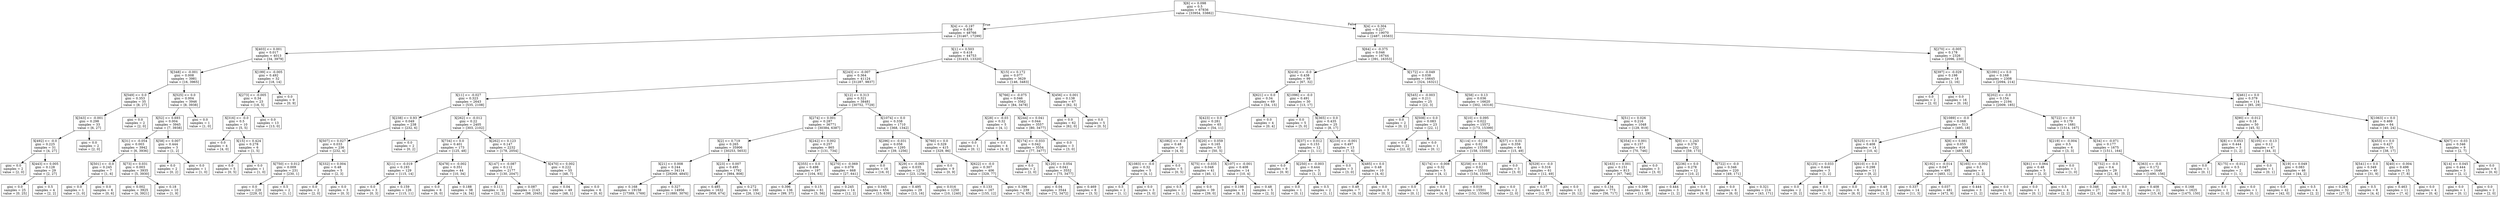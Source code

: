 digraph Tree {
node [shape=box] ;
0 [label="X[6] <= 0.098\ngini = 0.5\nsamples = 67836\nvalue = [33954, 33882]"] ;
1 [label="X[4] <= -0.197\ngini = 0.458\nsamples = 48766\nvalue = [31467, 17299]"] ;
0 -> 1 [labeldistance=2.5, labelangle=45, headlabel="True"] ;
2 [label="X[403] <= 0.001\ngini = 0.017\nsamples = 4013\nvalue = [34, 3979]"] ;
1 -> 2 ;
3 [label="X[348] <= -0.001\ngini = 0.008\nsamples = 3981\nvalue = [16, 3965]"] ;
2 -> 3 ;
4 [label="X[549] <= 0.0\ngini = 0.353\nsamples = 35\nvalue = [8, 27]"] ;
3 -> 4 ;
5 [label="X[343] <= -0.001\ngini = 0.298\nsamples = 33\nvalue = [6, 27]"] ;
4 -> 5 ;
6 [label="X[492] <= -0.0\ngini = 0.225\nsamples = 31\nvalue = [4, 27]"] ;
5 -> 6 ;
7 [label="gini = 0.0\nsamples = 2\nvalue = [2, 0]"] ;
6 -> 7 ;
8 [label="X[443] <= 0.005\ngini = 0.128\nsamples = 29\nvalue = [2, 27]"] ;
6 -> 8 ;
9 [label="gini = 0.0\nsamples = 25\nvalue = [0, 25]"] ;
8 -> 9 ;
10 [label="gini = 0.5\nsamples = 4\nvalue = [2, 2]"] ;
8 -> 10 ;
11 [label="gini = 0.0\nsamples = 2\nvalue = [2, 0]"] ;
5 -> 11 ;
12 [label="gini = 0.0\nsamples = 2\nvalue = [2, 0]"] ;
4 -> 12 ;
13 [label="X[525] <= 0.0\ngini = 0.004\nsamples = 3946\nvalue = [8, 3938]"] ;
3 -> 13 ;
14 [label="X[52] <= 0.693\ngini = 0.004\nsamples = 3945\nvalue = [7, 3938]"] ;
13 -> 14 ;
15 [label="X[31] <= -0.054\ngini = 0.003\nsamples = 3942\nvalue = [6, 3936]"] ;
14 -> 15 ;
16 [label="X[501] <= -0.0\ngini = 0.245\nsamples = 7\nvalue = [1, 6]"] ;
15 -> 16 ;
17 [label="gini = 0.0\nsamples = 1\nvalue = [1, 0]"] ;
16 -> 17 ;
18 [label="gini = 0.0\nsamples = 6\nvalue = [0, 6]"] ;
16 -> 18 ;
19 [label="X[73] <= 0.031\ngini = 0.003\nsamples = 3935\nvalue = [5, 3930]"] ;
15 -> 19 ;
20 [label="gini = 0.002\nsamples = 3925\nvalue = [4, 3921]"] ;
19 -> 20 ;
21 [label="gini = 0.18\nsamples = 10\nvalue = [1, 9]"] ;
19 -> 21 ;
22 [label="X[58] <= 0.007\ngini = 0.444\nsamples = 3\nvalue = [1, 2]"] ;
14 -> 22 ;
23 [label="gini = 0.0\nsamples = 2\nvalue = [0, 2]"] ;
22 -> 23 ;
24 [label="gini = 0.0\nsamples = 1\nvalue = [1, 0]"] ;
22 -> 24 ;
25 [label="gini = 0.0\nsamples = 1\nvalue = [1, 0]"] ;
13 -> 25 ;
26 [label="X[199] <= -0.005\ngini = 0.492\nsamples = 32\nvalue = [18, 14]"] ;
2 -> 26 ;
27 [label="X[273] <= -0.005\ngini = 0.34\nsamples = 23\nvalue = [18, 5]"] ;
26 -> 27 ;
28 [label="X[316] <= -0.0\ngini = 0.5\nsamples = 10\nvalue = [5, 5]"] ;
27 -> 28 ;
29 [label="gini = 0.0\nsamples = 4\nvalue = [4, 0]"] ;
28 -> 29 ;
30 [label="X[15] <= 0.424\ngini = 0.278\nsamples = 6\nvalue = [1, 5]"] ;
28 -> 30 ;
31 [label="gini = 0.0\nsamples = 5\nvalue = [0, 5]"] ;
30 -> 31 ;
32 [label="gini = 0.0\nsamples = 1\nvalue = [1, 0]"] ;
30 -> 32 ;
33 [label="gini = 0.0\nsamples = 13\nvalue = [13, 0]"] ;
27 -> 33 ;
34 [label="gini = 0.0\nsamples = 9\nvalue = [0, 9]"] ;
26 -> 34 ;
35 [label="X[1] <= 0.503\ngini = 0.418\nsamples = 44753\nvalue = [31433, 13320]"] ;
1 -> 35 ;
36 [label="X[243] <= -0.007\ngini = 0.364\nsamples = 41124\nvalue = [31287, 9837]"] ;
35 -> 36 ;
37 [label="X[11] <= -0.027\ngini = 0.323\nsamples = 2643\nvalue = [535, 2108]"] ;
36 -> 37 ;
38 [label="X[238] <= 0.93\ngini = 0.049\nsamples = 238\nvalue = [232, 6]"] ;
37 -> 38 ;
39 [label="X[507] <= 0.027\ngini = 0.033\nsamples = 236\nvalue = [232, 4]"] ;
38 -> 39 ;
40 [label="X[750] <= 0.012\ngini = 0.009\nsamples = 231\nvalue = [230, 1]"] ;
39 -> 40 ;
41 [label="gini = 0.0\nsamples = 229\nvalue = [229, 0]"] ;
40 -> 41 ;
42 [label="gini = 0.5\nsamples = 2\nvalue = [1, 1]"] ;
40 -> 42 ;
43 [label="X[332] <= 0.004\ngini = 0.48\nsamples = 5\nvalue = [2, 3]"] ;
39 -> 43 ;
44 [label="gini = 0.0\nsamples = 2\nvalue = [2, 0]"] ;
43 -> 44 ;
45 [label="gini = 0.0\nsamples = 3\nvalue = [0, 3]"] ;
43 -> 45 ;
46 [label="gini = 0.0\nsamples = 2\nvalue = [0, 2]"] ;
38 -> 46 ;
47 [label="X[262] <= -0.012\ngini = 0.22\nsamples = 2405\nvalue = [303, 2102]"] ;
37 -> 47 ;
48 [label="X[734] <= 0.0\ngini = 0.401\nsamples = 173\nvalue = [125, 48]"] ;
47 -> 48 ;
49 [label="X[11] <= -0.019\ngini = 0.193\nsamples = 129\nvalue = [115, 14]"] ;
48 -> 49 ;
50 [label="gini = 0.0\nsamples = 3\nvalue = [0, 3]"] ;
49 -> 50 ;
51 [label="gini = 0.159\nsamples = 126\nvalue = [115, 11]"] ;
49 -> 51 ;
52 [label="X[478] <= -0.002\ngini = 0.351\nsamples = 44\nvalue = [10, 34]"] ;
48 -> 52 ;
53 [label="gini = 0.0\nsamples = 6\nvalue = [6, 0]"] ;
52 -> 53 ;
54 [label="gini = 0.188\nsamples = 38\nvalue = [4, 34]"] ;
52 -> 54 ;
55 [label="X[262] <= 0.123\ngini = 0.147\nsamples = 2232\nvalue = [178, 2054]"] ;
47 -> 55 ;
56 [label="X[147] <= -0.087\ngini = 0.112\nsamples = 2177\nvalue = [130, 2047]"] ;
55 -> 56 ;
57 [label="gini = 0.111\nsamples = 34\nvalue = [32, 2]"] ;
56 -> 57 ;
58 [label="gini = 0.087\nsamples = 2143\nvalue = [98, 2045]"] ;
56 -> 58 ;
59 [label="X[470] <= 0.002\ngini = 0.222\nsamples = 55\nvalue = [48, 7]"] ;
55 -> 59 ;
60 [label="gini = 0.04\nsamples = 49\nvalue = [48, 1]"] ;
59 -> 60 ;
61 [label="gini = 0.0\nsamples = 6\nvalue = [0, 6]"] ;
59 -> 61 ;
62 [label="X[12] <= 0.313\ngini = 0.321\nsamples = 38481\nvalue = [30752, 7729]"] ;
36 -> 62 ;
63 [label="X[274] <= 0.001\ngini = 0.287\nsamples = 36771\nvalue = [30384, 6387]"] ;
62 -> 63 ;
64 [label="X[2] <= 0.719\ngini = 0.265\nsamples = 35906\nvalue = [30253, 5653]"] ;
63 -> 64 ;
65 [label="X[21] <= 0.008\ngini = 0.244\nsamples = 34114\nvalue = [29269, 4845]"] ;
64 -> 65 ;
66 [label="gini = 0.168\nsamples = 19158\nvalue = [17389, 1769]"] ;
65 -> 66 ;
67 [label="gini = 0.327\nsamples = 14956\nvalue = [11880, 3076]"] ;
65 -> 67 ;
68 [label="X[23] <= 0.007\ngini = 0.495\nsamples = 1792\nvalue = [984, 808]"] ;
64 -> 68 ;
69 [label="gini = 0.485\nsamples = 1632\nvalue = [958, 674]"] ;
68 -> 69 ;
70 [label="gini = 0.272\nsamples = 160\nvalue = [26, 134]"] ;
68 -> 70 ;
71 [label="X[242] <= 0.002\ngini = 0.257\nsamples = 865\nvalue = [131, 734]"] ;
63 -> 71 ;
72 [label="X[355] <= 0.0\ngini = 0.498\nsamples = 197\nvalue = [104, 93]"] ;
71 -> 72 ;
73 [label="gini = 0.396\nsamples = 136\nvalue = [99, 37]"] ;
72 -> 73 ;
74 [label="gini = 0.15\nsamples = 61\nvalue = [5, 56]"] ;
72 -> 74 ;
75 [label="X[270] <= -0.069\ngini = 0.078\nsamples = 668\nvalue = [27, 641]"] ;
71 -> 75 ;
76 [label="gini = 0.245\nsamples = 14\nvalue = [12, 2]"] ;
75 -> 76 ;
77 [label="gini = 0.045\nsamples = 654\nvalue = [15, 639]"] ;
75 -> 77 ;
78 [label="X[1074] <= 0.0\ngini = 0.338\nsamples = 1710\nvalue = [368, 1342]"] ;
62 -> 78 ;
79 [label="X[296] <= -0.031\ngini = 0.058\nsamples = 1295\nvalue = [39, 1256]"] ;
78 -> 79 ;
80 [label="gini = 0.0\nsamples = 16\nvalue = [16, 0]"] ;
79 -> 80 ;
81 [label="X[29] <= -0.065\ngini = 0.035\nsamples = 1279\nvalue = [23, 1256]"] ;
79 -> 81 ;
82 [label="gini = 0.495\nsamples = 29\nvalue = [13, 16]"] ;
81 -> 82 ;
83 [label="gini = 0.016\nsamples = 1250\nvalue = [10, 1240]"] ;
81 -> 83 ;
84 [label="X[760] <= 0.0\ngini = 0.329\nsamples = 415\nvalue = [329, 86]"] ;
78 -> 84 ;
85 [label="gini = 0.0\nsamples = 9\nvalue = [0, 9]"] ;
84 -> 85 ;
86 [label="X[622] <= -0.0\ngini = 0.307\nsamples = 406\nvalue = [329, 77]"] ;
84 -> 86 ;
87 [label="gini = 0.133\nsamples = 167\nvalue = [155, 12]"] ;
86 -> 87 ;
88 [label="gini = 0.396\nsamples = 239\nvalue = [174, 65]"] ;
86 -> 88 ;
89 [label="X[15] <= 0.172\ngini = 0.077\nsamples = 3629\nvalue = [146, 3483]"] ;
35 -> 89 ;
90 [label="X[766] <= -0.075\ngini = 0.046\nsamples = 3562\nvalue = [84, 3478]"] ;
89 -> 90 ;
91 [label="X[28] <= -0.03\ngini = 0.32\nsamples = 5\nvalue = [4, 1]"] ;
90 -> 91 ;
92 [label="gini = 0.0\nsamples = 1\nvalue = [0, 1]"] ;
91 -> 92 ;
93 [label="gini = 0.0\nsamples = 4\nvalue = [4, 0]"] ;
91 -> 93 ;
94 [label="X[244] <= 0.041\ngini = 0.044\nsamples = 3557\nvalue = [80, 3477]"] ;
90 -> 94 ;
95 [label="X[174] <= -0.033\ngini = 0.042\nsamples = 3554\nvalue = [77, 3477]"] ;
94 -> 95 ;
96 [label="gini = 0.0\nsamples = 2\nvalue = [2, 0]"] ;
95 -> 96 ;
97 [label="X[120] <= 0.054\ngini = 0.041\nsamples = 3552\nvalue = [75, 3477]"] ;
95 -> 97 ;
98 [label="gini = 0.04\nsamples = 3544\nvalue = [72, 3472]"] ;
97 -> 98 ;
99 [label="gini = 0.469\nsamples = 8\nvalue = [3, 5]"] ;
97 -> 99 ;
100 [label="gini = 0.0\nsamples = 3\nvalue = [3, 0]"] ;
94 -> 100 ;
101 [label="X[456] <= 0.001\ngini = 0.138\nsamples = 67\nvalue = [62, 5]"] ;
89 -> 101 ;
102 [label="gini = 0.0\nsamples = 62\nvalue = [62, 0]"] ;
101 -> 102 ;
103 [label="gini = 0.0\nsamples = 5\nvalue = [0, 5]"] ;
101 -> 103 ;
104 [label="X[4] <= 0.304\ngini = 0.227\nsamples = 19070\nvalue = [2487, 16583]"] ;
0 -> 104 [labeldistance=2.5, labelangle=-45, headlabel="False"] ;
105 [label="X[64] <= -0.375\ngini = 0.046\nsamples = 16744\nvalue = [391, 16353]"] ;
104 -> 105 ;
106 [label="X[416] <= -0.0\ngini = 0.438\nsamples = 99\nvalue = [67, 32]"] ;
105 -> 106 ;
107 [label="X[621] <= 0.0\ngini = 0.34\nsamples = 69\nvalue = [54, 15]"] ;
106 -> 107 ;
108 [label="X[423] <= 0.0\ngini = 0.281\nsamples = 65\nvalue = [54, 11]"] ;
107 -> 108 ;
109 [label="X[1082] <= -0.0\ngini = 0.48\nsamples = 10\nvalue = [4, 6]"] ;
108 -> 109 ;
110 [label="X[1083] <= -0.0\ngini = 0.32\nsamples = 5\nvalue = [4, 1]"] ;
109 -> 110 ;
111 [label="gini = 0.5\nsamples = 2\nvalue = [1, 1]"] ;
110 -> 111 ;
112 [label="gini = 0.0\nsamples = 3\nvalue = [3, 0]"] ;
110 -> 112 ;
113 [label="gini = 0.0\nsamples = 5\nvalue = [0, 5]"] ;
109 -> 113 ;
114 [label="X[20] <= 0.059\ngini = 0.165\nsamples = 55\nvalue = [50, 5]"] ;
108 -> 114 ;
115 [label="X[75] <= -0.035\ngini = 0.048\nsamples = 41\nvalue = [40, 1]"] ;
114 -> 115 ;
116 [label="gini = 0.5\nsamples = 2\nvalue = [1, 1]"] ;
115 -> 116 ;
117 [label="gini = 0.0\nsamples = 39\nvalue = [39, 0]"] ;
115 -> 117 ;
118 [label="X[107] <= -0.001\ngini = 0.408\nsamples = 14\nvalue = [10, 4]"] ;
114 -> 118 ;
119 [label="gini = 0.198\nsamples = 9\nvalue = [8, 1]"] ;
118 -> 119 ;
120 [label="gini = 0.48\nsamples = 5\nvalue = [2, 3]"] ;
118 -> 120 ;
121 [label="gini = 0.0\nsamples = 4\nvalue = [0, 4]"] ;
107 -> 121 ;
122 [label="X[1096] <= -0.0\ngini = 0.491\nsamples = 30\nvalue = [13, 17]"] ;
106 -> 122 ;
123 [label="gini = 0.0\nsamples = 5\nvalue = [5, 0]"] ;
122 -> 123 ;
124 [label="X[365] <= 0.0\ngini = 0.435\nsamples = 25\nvalue = [8, 17]"] ;
122 -> 124 ;
125 [label="X[37] <= 0.012\ngini = 0.153\nsamples = 12\nvalue = [1, 11]"] ;
124 -> 125 ;
126 [label="gini = 0.0\nsamples = 9\nvalue = [0, 9]"] ;
125 -> 126 ;
127 [label="X[250] <= -0.003\ngini = 0.444\nsamples = 3\nvalue = [1, 2]"] ;
125 -> 127 ;
128 [label="gini = 0.0\nsamples = 1\nvalue = [0, 1]"] ;
127 -> 128 ;
129 [label="gini = 0.5\nsamples = 2\nvalue = [1, 1]"] ;
127 -> 129 ;
130 [label="X[210] <= -0.001\ngini = 0.497\nsamples = 13\nvalue = [7, 6]"] ;
124 -> 130 ;
131 [label="gini = 0.0\nsamples = 3\nvalue = [3, 0]"] ;
130 -> 131 ;
132 [label="X[485] <= 0.0\ngini = 0.48\nsamples = 10\nvalue = [4, 6]"] ;
130 -> 132 ;
133 [label="gini = 0.49\nsamples = 7\nvalue = [4, 3]"] ;
132 -> 133 ;
134 [label="gini = 0.0\nsamples = 3\nvalue = [0, 3]"] ;
132 -> 134 ;
135 [label="X[172] <= -0.049\ngini = 0.038\nsamples = 16645\nvalue = [324, 16321]"] ;
105 -> 135 ;
136 [label="X[545] <= -0.003\ngini = 0.211\nsamples = 25\nvalue = [22, 3]"] ;
135 -> 136 ;
137 [label="gini = 0.0\nsamples = 2\nvalue = [0, 2]"] ;
136 -> 137 ;
138 [label="X[508] <= 0.0\ngini = 0.083\nsamples = 23\nvalue = [22, 1]"] ;
136 -> 138 ;
139 [label="gini = 0.0\nsamples = 22\nvalue = [22, 0]"] ;
138 -> 139 ;
140 [label="gini = 0.0\nsamples = 1\nvalue = [0, 1]"] ;
138 -> 140 ;
141 [label="X[58] <= 0.13\ngini = 0.036\nsamples = 16620\nvalue = [302, 16318]"] ;
135 -> 141 ;
142 [label="X[10] <= 0.095\ngini = 0.022\nsamples = 15572\nvalue = [173, 15399]"] ;
141 -> 142 ;
143 [label="X[114] <= -0.258\ngini = 0.02\nsamples = 15508\nvalue = [158, 15350]"] ;
142 -> 143 ;
144 [label="X[174] <= -0.008\ngini = 0.32\nsamples = 5\nvalue = [4, 1]"] ;
143 -> 144 ;
145 [label="gini = 0.0\nsamples = 1\nvalue = [0, 1]"] ;
144 -> 145 ;
146 [label="gini = 0.0\nsamples = 4\nvalue = [4, 0]"] ;
144 -> 146 ;
147 [label="X[258] <= 0.191\ngini = 0.02\nsamples = 15503\nvalue = [154, 15349]"] ;
143 -> 147 ;
148 [label="gini = 0.019\nsamples = 15501\nvalue = [152, 15349]"] ;
147 -> 148 ;
149 [label="gini = 0.0\nsamples = 2\nvalue = [2, 0]"] ;
147 -> 149 ;
150 [label="X[57] <= 0.01\ngini = 0.359\nsamples = 64\nvalue = [15, 49]"] ;
142 -> 150 ;
151 [label="gini = 0.0\nsamples = 3\nvalue = [3, 0]"] ;
150 -> 151 ;
152 [label="X[529] <= -0.0\ngini = 0.316\nsamples = 61\nvalue = [12, 49]"] ;
150 -> 152 ;
153 [label="gini = 0.37\nsamples = 49\nvalue = [12, 37]"] ;
152 -> 153 ;
154 [label="gini = 0.0\nsamples = 12\nvalue = [0, 12]"] ;
152 -> 154 ;
155 [label="X[51] <= 0.026\ngini = 0.216\nsamples = 1048\nvalue = [129, 919]"] ;
141 -> 155 ;
156 [label="X[354] <= 0.001\ngini = 0.157\nsamples = 816\nvalue = [70, 746]"] ;
155 -> 156 ;
157 [label="X[163] <= 0.001\ngini = 0.151\nsamples = 813\nvalue = [67, 746]"] ;
156 -> 157 ;
158 [label="gini = 0.134\nsamples = 773\nvalue = [56, 717]"] ;
157 -> 158 ;
159 [label="gini = 0.399\nsamples = 40\nvalue = [11, 29]"] ;
157 -> 159 ;
160 [label="gini = 0.0\nsamples = 3\nvalue = [3, 0]"] ;
156 -> 160 ;
161 [label="X[0] <= -1.243\ngini = 0.379\nsamples = 232\nvalue = [59, 173]"] ;
155 -> 161 ;
162 [label="X[236] <= 0.0\ngini = 0.278\nsamples = 12\nvalue = [10, 2]"] ;
161 -> 162 ;
163 [label="gini = 0.444\nsamples = 3\nvalue = [1, 2]"] ;
162 -> 163 ;
164 [label="gini = 0.0\nsamples = 9\nvalue = [9, 0]"] ;
162 -> 164 ;
165 [label="X[722] <= -0.0\ngini = 0.346\nsamples = 220\nvalue = [49, 171]"] ;
161 -> 165 ;
166 [label="gini = 0.0\nsamples = 6\nvalue = [6, 0]"] ;
165 -> 166 ;
167 [label="gini = 0.321\nsamples = 214\nvalue = [43, 171]"] ;
165 -> 167 ;
168 [label="X[270] <= -0.005\ngini = 0.178\nsamples = 2326\nvalue = [2096, 230]"] ;
104 -> 168 ;
169 [label="X[397] <= -0.029\ngini = 0.198\nsamples = 18\nvalue = [2, 16]"] ;
168 -> 169 ;
170 [label="gini = 0.0\nsamples = 2\nvalue = [2, 0]"] ;
169 -> 170 ;
171 [label="gini = 0.0\nsamples = 16\nvalue = [0, 16]"] ;
169 -> 171 ;
172 [label="X[1091] <= 0.0\ngini = 0.168\nsamples = 2308\nvalue = [2094, 214]"] ;
168 -> 172 ;
173 [label="X[202] <= -0.0\ngini = 0.154\nsamples = 2194\nvalue = [2009, 185]"] ;
172 -> 173 ;
174 [label="X[1089] <= -0.0\ngini = 0.068\nsamples = 513\nvalue = [495, 18]"] ;
173 -> 174 ;
175 [label="X[525] <= 0.0\ngini = 0.408\nsamples = 14\nvalue = [10, 4]"] ;
174 -> 175 ;
176 [label="X[125] <= 0.033\ngini = 0.444\nsamples = 3\nvalue = [1, 2]"] ;
175 -> 176 ;
177 [label="gini = 0.0\nsamples = 2\nvalue = [0, 2]"] ;
176 -> 177 ;
178 [label="gini = 0.0\nsamples = 1\nvalue = [1, 0]"] ;
176 -> 178 ;
179 [label="X[610] <= 0.0\ngini = 0.298\nsamples = 11\nvalue = [9, 2]"] ;
175 -> 179 ;
180 [label="gini = 0.0\nsamples = 6\nvalue = [6, 0]"] ;
179 -> 180 ;
181 [label="gini = 0.48\nsamples = 5\nvalue = [3, 2]"] ;
179 -> 181 ;
182 [label="X[8] <= 0.081\ngini = 0.055\nsamples = 499\nvalue = [485, 14]"] ;
174 -> 182 ;
183 [label="X[192] <= -0.014\ngini = 0.047\nsamples = 495\nvalue = [483, 12]"] ;
182 -> 183 ;
184 [label="gini = 0.337\nsamples = 14\nvalue = [11, 3]"] ;
183 -> 184 ;
185 [label="gini = 0.037\nsamples = 481\nvalue = [472, 9]"] ;
183 -> 185 ;
186 [label="X[165] <= -0.002\ngini = 0.5\nsamples = 4\nvalue = [2, 2]"] ;
182 -> 186 ;
187 [label="gini = 0.444\nsamples = 3\nvalue = [1, 2]"] ;
186 -> 187 ;
188 [label="gini = 0.0\nsamples = 1\nvalue = [1, 0]"] ;
186 -> 188 ;
189 [label="X[722] <= -0.0\ngini = 0.179\nsamples = 1681\nvalue = [1514, 167]"] ;
173 -> 189 ;
190 [label="X[219] <= -0.004\ngini = 0.5\nsamples = 6\nvalue = [3, 3]"] ;
189 -> 190 ;
191 [label="X[81] <= 0.064\ngini = 0.48\nsamples = 5\nvalue = [2, 3]"] ;
190 -> 191 ;
192 [label="gini = 0.0\nsamples = 1\nvalue = [0, 1]"] ;
191 -> 192 ;
193 [label="gini = 0.5\nsamples = 4\nvalue = [2, 2]"] ;
191 -> 193 ;
194 [label="gini = 0.0\nsamples = 1\nvalue = [1, 0]"] ;
190 -> 194 ;
195 [label="X[34] <= -0.071\ngini = 0.177\nsamples = 1675\nvalue = [1511, 164]"] ;
189 -> 195 ;
196 [label="X[732] <= -0.0\ngini = 0.4\nsamples = 29\nvalue = [21, 8]"] ;
195 -> 196 ;
197 [label="gini = 0.346\nsamples = 27\nvalue = [21, 6]"] ;
196 -> 197 ;
198 [label="gini = 0.0\nsamples = 2\nvalue = [0, 2]"] ;
196 -> 198 ;
199 [label="X[363] <= -0.0\ngini = 0.172\nsamples = 1646\nvalue = [1490, 156]"] ;
195 -> 199 ;
200 [label="gini = 0.408\nsamples = 21\nvalue = [15, 6]"] ;
199 -> 200 ;
201 [label="gini = 0.168\nsamples = 1625\nvalue = [1475, 150]"] ;
199 -> 201 ;
202 [label="X[461] <= 0.0\ngini = 0.379\nsamples = 114\nvalue = [85, 29]"] ;
172 -> 202 ;
203 [label="X[90] <= -0.012\ngini = 0.18\nsamples = 50\nvalue = [45, 5]"] ;
202 -> 203 ;
204 [label="X[8] <= 0.053\ngini = 0.444\nsamples = 3\nvalue = [1, 2]"] ;
203 -> 204 ;
205 [label="gini = 0.0\nsamples = 1\nvalue = [0, 1]"] ;
204 -> 205 ;
206 [label="X[175] <= -0.012\ngini = 0.5\nsamples = 2\nvalue = [1, 1]"] ;
204 -> 206 ;
207 [label="gini = 0.0\nsamples = 1\nvalue = [1, 0]"] ;
206 -> 207 ;
208 [label="gini = 0.0\nsamples = 1\nvalue = [0, 1]"] ;
206 -> 208 ;
209 [label="X[105] <= -0.13\ngini = 0.12\nsamples = 47\nvalue = [44, 3]"] ;
203 -> 209 ;
210 [label="gini = 0.0\nsamples = 1\nvalue = [0, 1]"] ;
209 -> 210 ;
211 [label="X[19] <= 0.049\ngini = 0.083\nsamples = 46\nvalue = [44, 2]"] ;
209 -> 211 ;
212 [label="gini = 0.0\nsamples = 42\nvalue = [42, 0]"] ;
211 -> 212 ;
213 [label="gini = 0.5\nsamples = 4\nvalue = [2, 2]"] ;
211 -> 213 ;
214 [label="X[1063] <= 0.0\ngini = 0.469\nsamples = 64\nvalue = [40, 24]"] ;
202 -> 214 ;
215 [label="X[453] <= 0.0\ngini = 0.427\nsamples = 55\nvalue = [38, 17]"] ;
214 -> 215 ;
216 [label="X[541] <= 0.0\ngini = 0.349\nsamples = 40\nvalue = [31, 9]"] ;
215 -> 216 ;
217 [label="gini = 0.264\nsamples = 32\nvalue = [27, 5]"] ;
216 -> 217 ;
218 [label="gini = 0.5\nsamples = 8\nvalue = [4, 4]"] ;
216 -> 218 ;
219 [label="X[40] <= -0.004\ngini = 0.498\nsamples = 15\nvalue = [7, 8]"] ;
215 -> 219 ;
220 [label="gini = 0.463\nsamples = 11\nvalue = [7, 4]"] ;
219 -> 220 ;
221 [label="gini = 0.0\nsamples = 4\nvalue = [0, 4]"] ;
219 -> 221 ;
222 [label="X[67] <= -0.03\ngini = 0.346\nsamples = 9\nvalue = [2, 7]"] ;
214 -> 222 ;
223 [label="X[14] <= 0.045\ngini = 0.444\nsamples = 3\nvalue = [2, 1]"] ;
222 -> 223 ;
224 [label="gini = 0.0\nsamples = 1\nvalue = [0, 1]"] ;
223 -> 224 ;
225 [label="gini = 0.0\nsamples = 2\nvalue = [2, 0]"] ;
223 -> 225 ;
226 [label="gini = 0.0\nsamples = 6\nvalue = [0, 6]"] ;
222 -> 226 ;
}